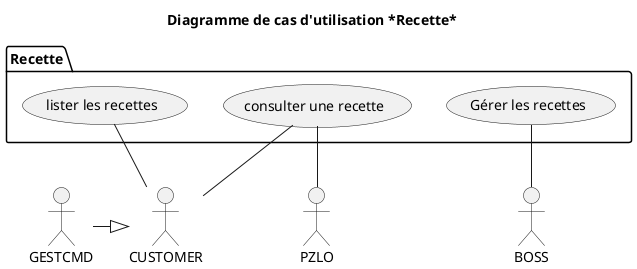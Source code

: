 @startuml 03_recette
title Diagramme de cas d'utilisation *Recette*

' actor Gestionnaire_de_commande as GESTCMD
' actor Client as CUSTOMER
' actor Gestionnaire_de_stock as GESTSTOCK
' actor Pizzaiolo as PZLO
' actor Responsable as BOSS
' actor Banque <<system>> as BANK

package Recette{
    (lister les recettes) as LIST_RECIPES
    (consulter une recette) as SHOW_RECIPE
    (Gérer les recettes) as MANAGE_RECIPE
}

MANAGE_RECIPE -- BOSS

LIST_RECIPES -- CUSTOMER
SHOW_RECIPE -- CUSTOMER
GESTCMD -|> CUSTOMER
SHOW_RECIPE -- PZLO

@enduml
